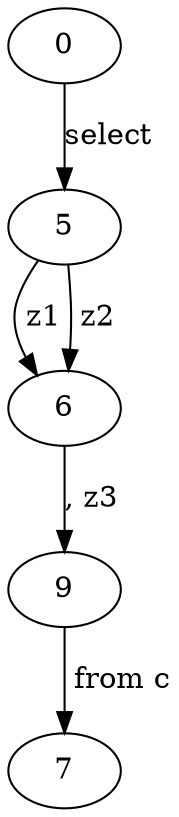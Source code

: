 digraph G
{
0;5;6;7;9;
0->5 [label="select "];
5->6 [label=" z1 "];
5->6 [label=" z2 "];
6->9 [label=", z3 "];
9->7 [label=" from c"];
}